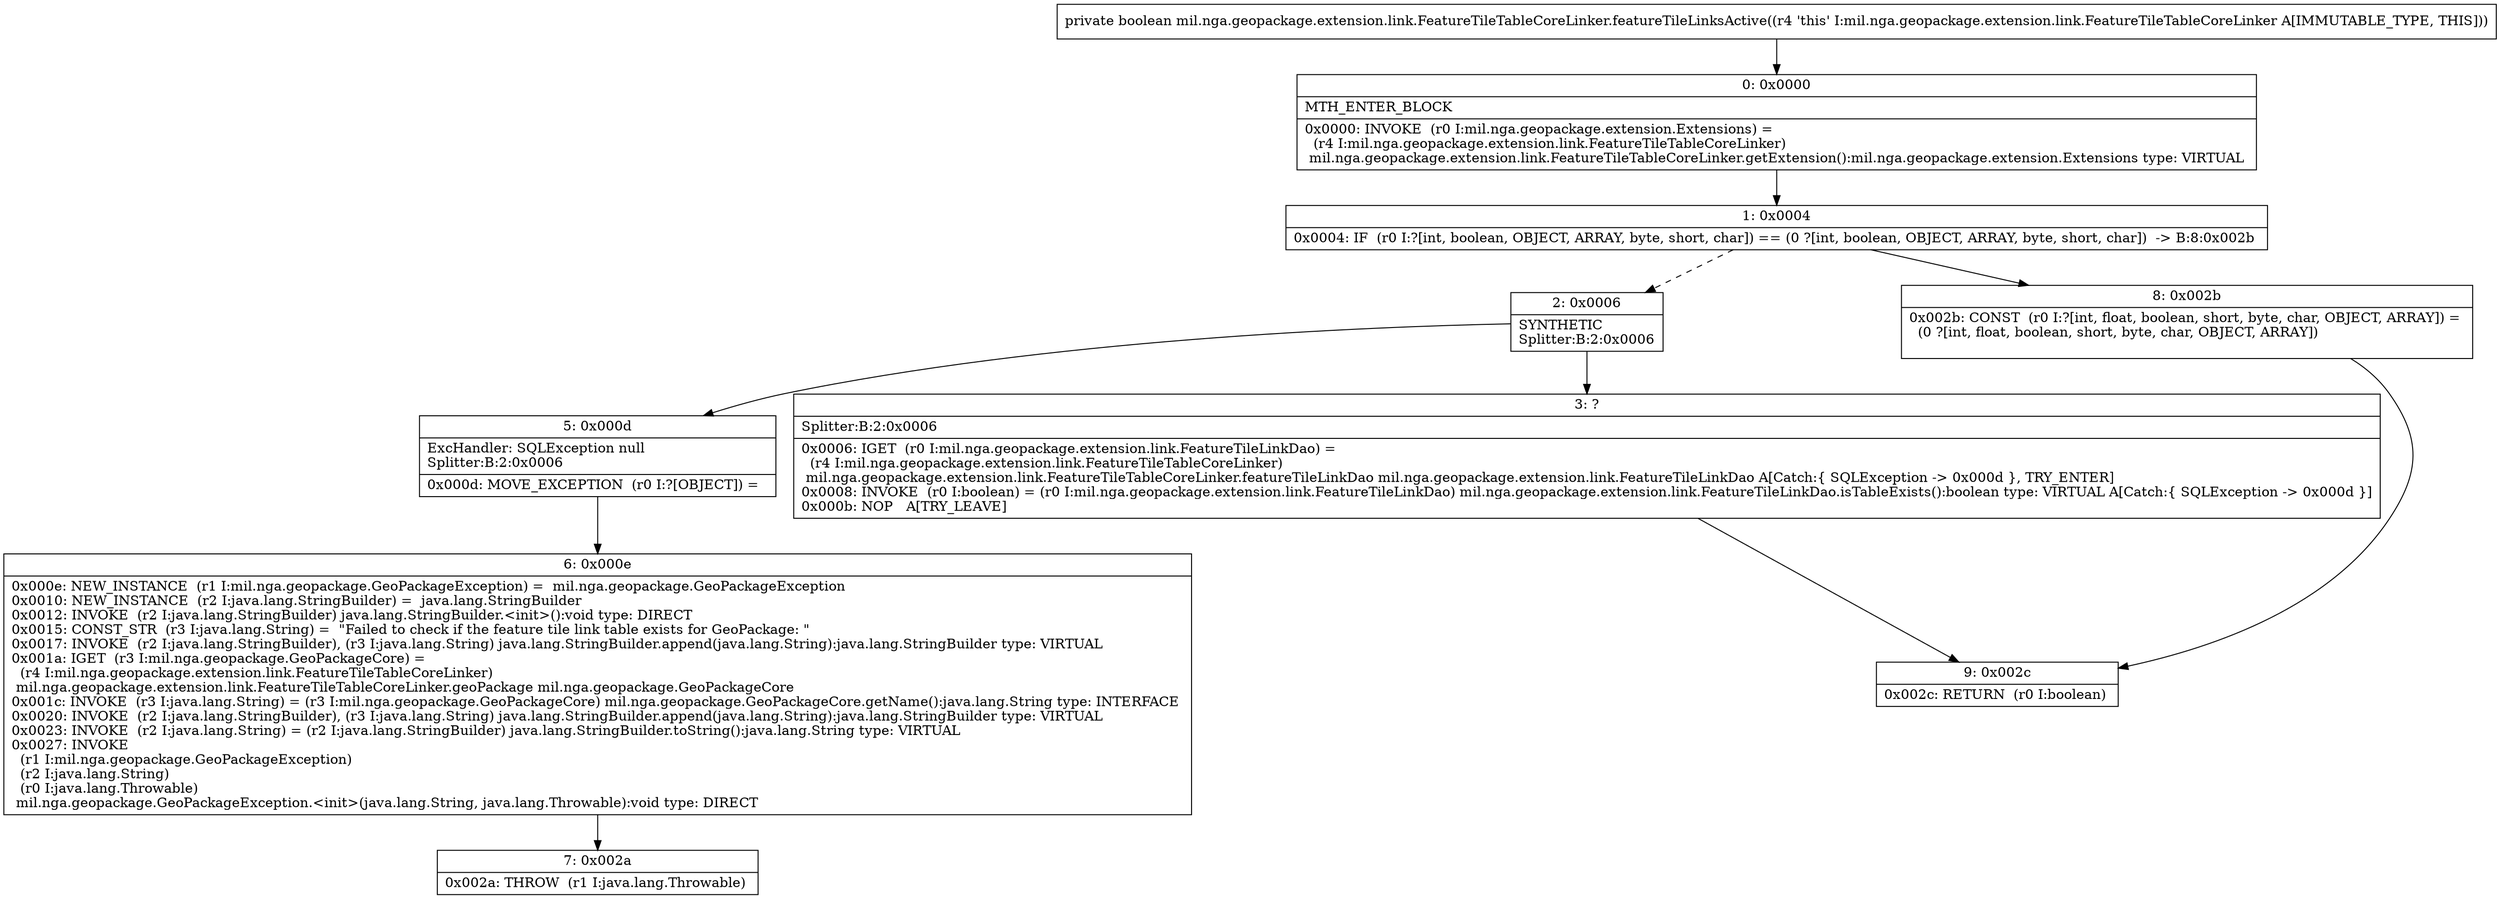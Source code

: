 digraph "CFG formil.nga.geopackage.extension.link.FeatureTileTableCoreLinker.featureTileLinksActive()Z" {
Node_0 [shape=record,label="{0\:\ 0x0000|MTH_ENTER_BLOCK\l|0x0000: INVOKE  (r0 I:mil.nga.geopackage.extension.Extensions) = \l  (r4 I:mil.nga.geopackage.extension.link.FeatureTileTableCoreLinker)\l mil.nga.geopackage.extension.link.FeatureTileTableCoreLinker.getExtension():mil.nga.geopackage.extension.Extensions type: VIRTUAL \l}"];
Node_1 [shape=record,label="{1\:\ 0x0004|0x0004: IF  (r0 I:?[int, boolean, OBJECT, ARRAY, byte, short, char]) == (0 ?[int, boolean, OBJECT, ARRAY, byte, short, char])  \-\> B:8:0x002b \l}"];
Node_2 [shape=record,label="{2\:\ 0x0006|SYNTHETIC\lSplitter:B:2:0x0006\l}"];
Node_3 [shape=record,label="{3\:\ ?|Splitter:B:2:0x0006\l|0x0006: IGET  (r0 I:mil.nga.geopackage.extension.link.FeatureTileLinkDao) = \l  (r4 I:mil.nga.geopackage.extension.link.FeatureTileTableCoreLinker)\l mil.nga.geopackage.extension.link.FeatureTileTableCoreLinker.featureTileLinkDao mil.nga.geopackage.extension.link.FeatureTileLinkDao A[Catch:\{ SQLException \-\> 0x000d \}, TRY_ENTER]\l0x0008: INVOKE  (r0 I:boolean) = (r0 I:mil.nga.geopackage.extension.link.FeatureTileLinkDao) mil.nga.geopackage.extension.link.FeatureTileLinkDao.isTableExists():boolean type: VIRTUAL A[Catch:\{ SQLException \-\> 0x000d \}]\l0x000b: NOP   A[TRY_LEAVE]\l}"];
Node_5 [shape=record,label="{5\:\ 0x000d|ExcHandler: SQLException null\lSplitter:B:2:0x0006\l|0x000d: MOVE_EXCEPTION  (r0 I:?[OBJECT]) =  \l}"];
Node_6 [shape=record,label="{6\:\ 0x000e|0x000e: NEW_INSTANCE  (r1 I:mil.nga.geopackage.GeoPackageException) =  mil.nga.geopackage.GeoPackageException \l0x0010: NEW_INSTANCE  (r2 I:java.lang.StringBuilder) =  java.lang.StringBuilder \l0x0012: INVOKE  (r2 I:java.lang.StringBuilder) java.lang.StringBuilder.\<init\>():void type: DIRECT \l0x0015: CONST_STR  (r3 I:java.lang.String) =  \"Failed to check if the feature tile link table exists for GeoPackage: \" \l0x0017: INVOKE  (r2 I:java.lang.StringBuilder), (r3 I:java.lang.String) java.lang.StringBuilder.append(java.lang.String):java.lang.StringBuilder type: VIRTUAL \l0x001a: IGET  (r3 I:mil.nga.geopackage.GeoPackageCore) = \l  (r4 I:mil.nga.geopackage.extension.link.FeatureTileTableCoreLinker)\l mil.nga.geopackage.extension.link.FeatureTileTableCoreLinker.geoPackage mil.nga.geopackage.GeoPackageCore \l0x001c: INVOKE  (r3 I:java.lang.String) = (r3 I:mil.nga.geopackage.GeoPackageCore) mil.nga.geopackage.GeoPackageCore.getName():java.lang.String type: INTERFACE \l0x0020: INVOKE  (r2 I:java.lang.StringBuilder), (r3 I:java.lang.String) java.lang.StringBuilder.append(java.lang.String):java.lang.StringBuilder type: VIRTUAL \l0x0023: INVOKE  (r2 I:java.lang.String) = (r2 I:java.lang.StringBuilder) java.lang.StringBuilder.toString():java.lang.String type: VIRTUAL \l0x0027: INVOKE  \l  (r1 I:mil.nga.geopackage.GeoPackageException)\l  (r2 I:java.lang.String)\l  (r0 I:java.lang.Throwable)\l mil.nga.geopackage.GeoPackageException.\<init\>(java.lang.String, java.lang.Throwable):void type: DIRECT \l}"];
Node_7 [shape=record,label="{7\:\ 0x002a|0x002a: THROW  (r1 I:java.lang.Throwable) \l}"];
Node_8 [shape=record,label="{8\:\ 0x002b|0x002b: CONST  (r0 I:?[int, float, boolean, short, byte, char, OBJECT, ARRAY]) = \l  (0 ?[int, float, boolean, short, byte, char, OBJECT, ARRAY])\l \l}"];
Node_9 [shape=record,label="{9\:\ 0x002c|0x002c: RETURN  (r0 I:boolean) \l}"];
MethodNode[shape=record,label="{private boolean mil.nga.geopackage.extension.link.FeatureTileTableCoreLinker.featureTileLinksActive((r4 'this' I:mil.nga.geopackage.extension.link.FeatureTileTableCoreLinker A[IMMUTABLE_TYPE, THIS])) }"];
MethodNode -> Node_0;
Node_0 -> Node_1;
Node_1 -> Node_2[style=dashed];
Node_1 -> Node_8;
Node_2 -> Node_3;
Node_2 -> Node_5;
Node_3 -> Node_9;
Node_5 -> Node_6;
Node_6 -> Node_7;
Node_8 -> Node_9;
}

